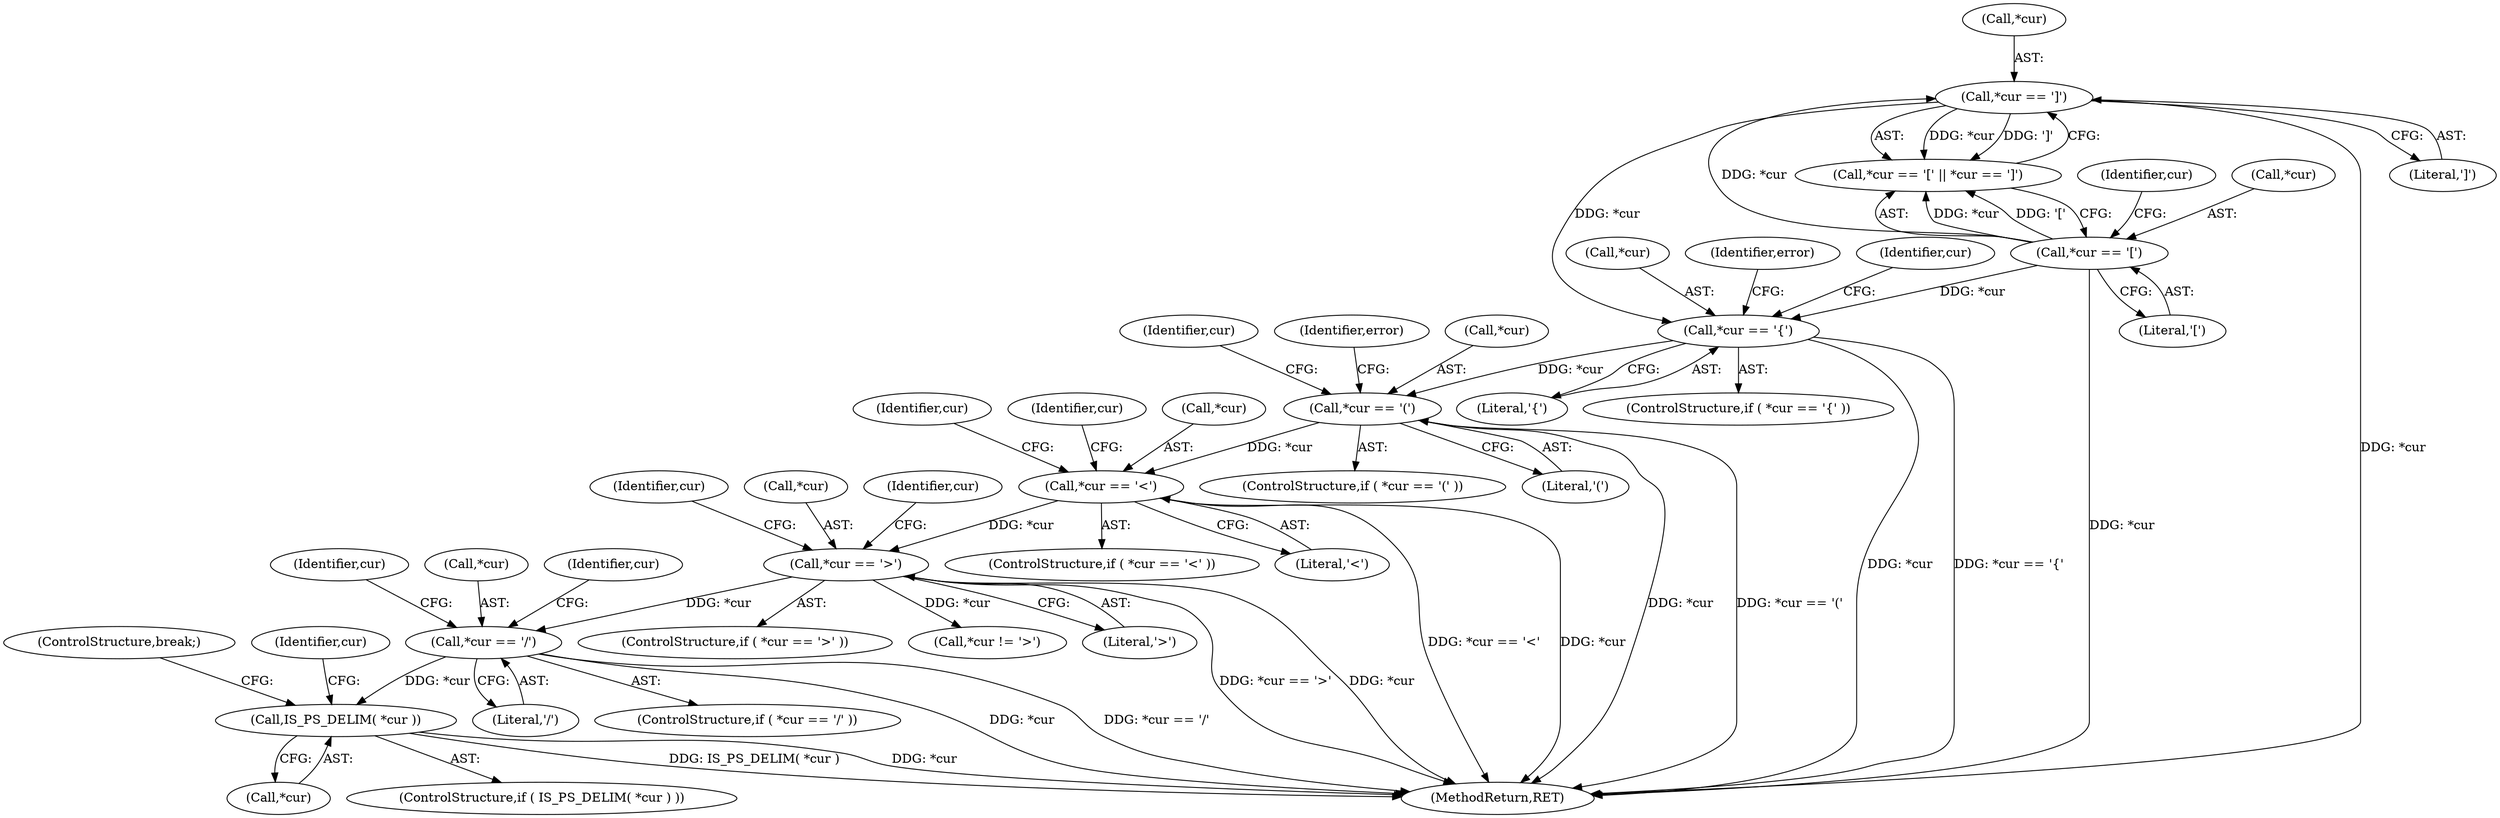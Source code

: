 digraph "0_savannah_db5a4a9ae7b0048f033361744421da8569642f73@pointer" {
"1000255" [label="(Call,IS_PS_DELIM( *cur ))"];
"1000243" [label="(Call,*cur == '/')"];
"1000215" [label="(Call,*cur == '>')"];
"1000183" [label="(Call,*cur == '<')"];
"1000170" [label="(Call,*cur == '(')"];
"1000157" [label="(Call,*cur == '{')"];
"1000148" [label="(Call,*cur == ']')"];
"1000144" [label="(Call,*cur == '[')"];
"1000251" [label="(Identifier,cur)"];
"1000185" [label="(Identifier,cur)"];
"1000217" [label="(Identifier,cur)"];
"1000246" [label="(Literal,'/')"];
"1000160" [label="(Literal,'{')"];
"1000157" [label="(Call,*cur == '{')"];
"1000150" [label="(Identifier,cur)"];
"1000156" [label="(ControlStructure,if ( *cur == '{' ))"];
"1000245" [label="(Identifier,cur)"];
"1000243" [label="(Call,*cur == '/')"];
"1000158" [label="(Call,*cur)"];
"1000163" [label="(Identifier,error)"];
"1000215" [label="(Call,*cur == '>')"];
"1000176" [label="(Identifier,error)"];
"1000169" [label="(ControlStructure,if ( *cur == '(' ))"];
"1000214" [label="(ControlStructure,if ( *cur == '>' ))"];
"1000148" [label="(Call,*cur == ']')"];
"1000216" [label="(Call,*cur)"];
"1000256" [label="(Call,*cur)"];
"1000192" [label="(Identifier,cur)"];
"1000170" [label="(Call,*cur == '(')"];
"1000143" [label="(Call,*cur == '[' || *cur == ']')"];
"1000242" [label="(ControlStructure,if ( *cur == '/' ))"];
"1000299" [label="(MethodReturn,RET)"];
"1000254" [label="(ControlStructure,if ( IS_PS_DELIM( *cur ) ))"];
"1000149" [label="(Call,*cur)"];
"1000258" [label="(ControlStructure,break;)"];
"1000260" [label="(Identifier,cur)"];
"1000184" [label="(Call,*cur)"];
"1000182" [label="(ControlStructure,if ( *cur == '<' ))"];
"1000172" [label="(Identifier,cur)"];
"1000173" [label="(Literal,'(')"];
"1000186" [label="(Literal,'<')"];
"1000227" [label="(Call,*cur != '>')"];
"1000218" [label="(Literal,'>')"];
"1000151" [label="(Literal,']')"];
"1000147" [label="(Literal,'[')"];
"1000145" [label="(Call,*cur)"];
"1000183" [label="(Call,*cur == '<')"];
"1000221" [label="(Identifier,cur)"];
"1000244" [label="(Call,*cur)"];
"1000144" [label="(Call,*cur == '[')"];
"1000171" [label="(Call,*cur)"];
"1000255" [label="(Call,IS_PS_DELIM( *cur ))"];
"1000248" [label="(Identifier,cur)"];
"1000255" -> "1000254"  [label="AST: "];
"1000255" -> "1000256"  [label="CFG: "];
"1000256" -> "1000255"  [label="AST: "];
"1000258" -> "1000255"  [label="CFG: "];
"1000260" -> "1000255"  [label="CFG: "];
"1000255" -> "1000299"  [label="DDG: IS_PS_DELIM( *cur )"];
"1000255" -> "1000299"  [label="DDG: *cur"];
"1000243" -> "1000255"  [label="DDG: *cur"];
"1000243" -> "1000242"  [label="AST: "];
"1000243" -> "1000246"  [label="CFG: "];
"1000244" -> "1000243"  [label="AST: "];
"1000246" -> "1000243"  [label="AST: "];
"1000248" -> "1000243"  [label="CFG: "];
"1000251" -> "1000243"  [label="CFG: "];
"1000243" -> "1000299"  [label="DDG: *cur"];
"1000243" -> "1000299"  [label="DDG: *cur == '/'"];
"1000215" -> "1000243"  [label="DDG: *cur"];
"1000215" -> "1000214"  [label="AST: "];
"1000215" -> "1000218"  [label="CFG: "];
"1000216" -> "1000215"  [label="AST: "];
"1000218" -> "1000215"  [label="AST: "];
"1000221" -> "1000215"  [label="CFG: "];
"1000245" -> "1000215"  [label="CFG: "];
"1000215" -> "1000299"  [label="DDG: *cur"];
"1000215" -> "1000299"  [label="DDG: *cur == '>'"];
"1000183" -> "1000215"  [label="DDG: *cur"];
"1000215" -> "1000227"  [label="DDG: *cur"];
"1000183" -> "1000182"  [label="AST: "];
"1000183" -> "1000186"  [label="CFG: "];
"1000184" -> "1000183"  [label="AST: "];
"1000186" -> "1000183"  [label="AST: "];
"1000192" -> "1000183"  [label="CFG: "];
"1000217" -> "1000183"  [label="CFG: "];
"1000183" -> "1000299"  [label="DDG: *cur == '<'"];
"1000183" -> "1000299"  [label="DDG: *cur"];
"1000170" -> "1000183"  [label="DDG: *cur"];
"1000170" -> "1000169"  [label="AST: "];
"1000170" -> "1000173"  [label="CFG: "];
"1000171" -> "1000170"  [label="AST: "];
"1000173" -> "1000170"  [label="AST: "];
"1000176" -> "1000170"  [label="CFG: "];
"1000185" -> "1000170"  [label="CFG: "];
"1000170" -> "1000299"  [label="DDG: *cur"];
"1000170" -> "1000299"  [label="DDG: *cur == '('"];
"1000157" -> "1000170"  [label="DDG: *cur"];
"1000157" -> "1000156"  [label="AST: "];
"1000157" -> "1000160"  [label="CFG: "];
"1000158" -> "1000157"  [label="AST: "];
"1000160" -> "1000157"  [label="AST: "];
"1000163" -> "1000157"  [label="CFG: "];
"1000172" -> "1000157"  [label="CFG: "];
"1000157" -> "1000299"  [label="DDG: *cur == '{'"];
"1000157" -> "1000299"  [label="DDG: *cur"];
"1000148" -> "1000157"  [label="DDG: *cur"];
"1000144" -> "1000157"  [label="DDG: *cur"];
"1000148" -> "1000143"  [label="AST: "];
"1000148" -> "1000151"  [label="CFG: "];
"1000149" -> "1000148"  [label="AST: "];
"1000151" -> "1000148"  [label="AST: "];
"1000143" -> "1000148"  [label="CFG: "];
"1000148" -> "1000299"  [label="DDG: *cur"];
"1000148" -> "1000143"  [label="DDG: *cur"];
"1000148" -> "1000143"  [label="DDG: ']'"];
"1000144" -> "1000148"  [label="DDG: *cur"];
"1000144" -> "1000143"  [label="AST: "];
"1000144" -> "1000147"  [label="CFG: "];
"1000145" -> "1000144"  [label="AST: "];
"1000147" -> "1000144"  [label="AST: "];
"1000150" -> "1000144"  [label="CFG: "];
"1000143" -> "1000144"  [label="CFG: "];
"1000144" -> "1000299"  [label="DDG: *cur"];
"1000144" -> "1000143"  [label="DDG: *cur"];
"1000144" -> "1000143"  [label="DDG: '['"];
}
